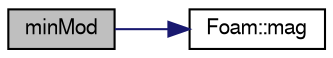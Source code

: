digraph "minMod"
{
  bgcolor="transparent";
  edge [fontname="FreeSans",fontsize="10",labelfontname="FreeSans",labelfontsize="10"];
  node [fontname="FreeSans",fontsize="10",shape=record];
  rankdir="LR";
  Node2539 [label="minMod",height=0.2,width=0.4,color="black", fillcolor="grey75", style="filled", fontcolor="black"];
  Node2539 -> Node2540 [color="midnightblue",fontsize="10",style="solid",fontname="FreeSans"];
  Node2540 [label="Foam::mag",height=0.2,width=0.4,color="black",URL="$a21124.html#a929da2a3fdcf3dacbbe0487d3a330dae"];
}
